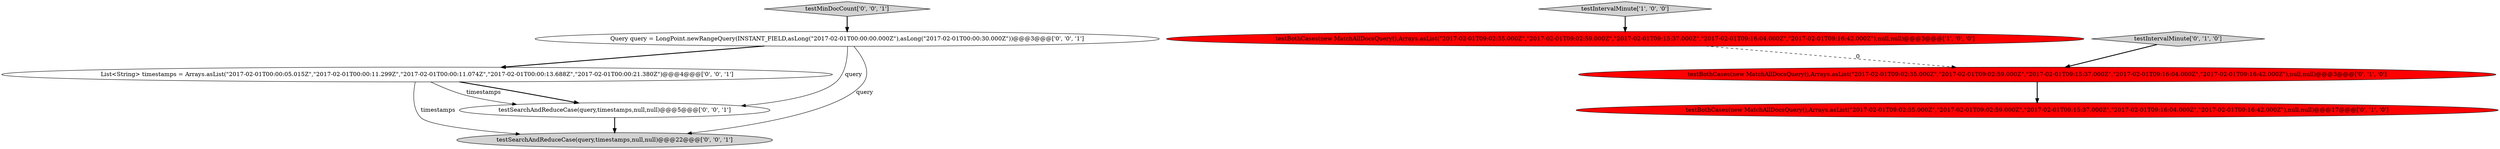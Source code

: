 digraph {
6 [style = filled, label = "List<String> timestamps = Arrays.asList(\"2017-02-01T00:00:05.015Z\",\"2017-02-01T00:00:11.299Z\",\"2017-02-01T00:00:11.074Z\",\"2017-02-01T00:00:13.688Z\",\"2017-02-01T00:00:21.380Z\")@@@4@@@['0', '0', '1']", fillcolor = white, shape = ellipse image = "AAA0AAABBB3BBB"];
8 [style = filled, label = "testSearchAndReduceCase(query,timestamps,null,null)@@@22@@@['0', '0', '1']", fillcolor = lightgray, shape = ellipse image = "AAA0AAABBB3BBB"];
7 [style = filled, label = "testSearchAndReduceCase(query,timestamps,null,null)@@@5@@@['0', '0', '1']", fillcolor = white, shape = ellipse image = "AAA0AAABBB3BBB"];
1 [style = filled, label = "testIntervalMinute['1', '0', '0']", fillcolor = lightgray, shape = diamond image = "AAA0AAABBB1BBB"];
9 [style = filled, label = "testMinDocCount['0', '0', '1']", fillcolor = lightgray, shape = diamond image = "AAA0AAABBB3BBB"];
0 [style = filled, label = "testBothCases(new MatchAllDocsQuery(),Arrays.asList(\"2017-02-01T09:02:35.000Z\",\"2017-02-01T09:02:59.000Z\",\"2017-02-01T09:15:37.000Z\",\"2017-02-01T09:16:04.000Z\",\"2017-02-01T09:16:42.000Z\"),null,null)@@@3@@@['1', '0', '0']", fillcolor = red, shape = ellipse image = "AAA1AAABBB1BBB"];
4 [style = filled, label = "testBothCases(new MatchAllDocsQuery(),Arrays.asList(\"2017-02-01T09:02:35.000Z\",\"2017-02-01T09:02:59.000Z\",\"2017-02-01T09:15:37.000Z\",\"2017-02-01T09:16:04.000Z\",\"2017-02-01T09:16:42.000Z\"),null,null)@@@3@@@['0', '1', '0']", fillcolor = red, shape = ellipse image = "AAA1AAABBB2BBB"];
2 [style = filled, label = "testBothCases(new MatchAllDocsQuery(),Arrays.asList(\"2017-02-01T09:02:35.000Z\",\"2017-02-01T09:02:59.000Z\",\"2017-02-01T09:15:37.000Z\",\"2017-02-01T09:16:04.000Z\",\"2017-02-01T09:16:42.000Z\"),null,null)@@@17@@@['0', '1', '0']", fillcolor = red, shape = ellipse image = "AAA1AAABBB2BBB"];
3 [style = filled, label = "testIntervalMinute['0', '1', '0']", fillcolor = lightgray, shape = diamond image = "AAA0AAABBB2BBB"];
5 [style = filled, label = "Query query = LongPoint.newRangeQuery(INSTANT_FIELD,asLong(\"2017-02-01T00:00:00.000Z\"),asLong(\"2017-02-01T00:00:30.000Z\"))@@@3@@@['0', '0', '1']", fillcolor = white, shape = ellipse image = "AAA0AAABBB3BBB"];
9->5 [style = bold, label=""];
5->8 [style = solid, label="query"];
0->4 [style = dashed, label="0"];
1->0 [style = bold, label=""];
4->2 [style = bold, label=""];
5->6 [style = bold, label=""];
6->7 [style = bold, label=""];
6->7 [style = solid, label="timestamps"];
6->8 [style = solid, label="timestamps"];
7->8 [style = bold, label=""];
3->4 [style = bold, label=""];
5->7 [style = solid, label="query"];
}
